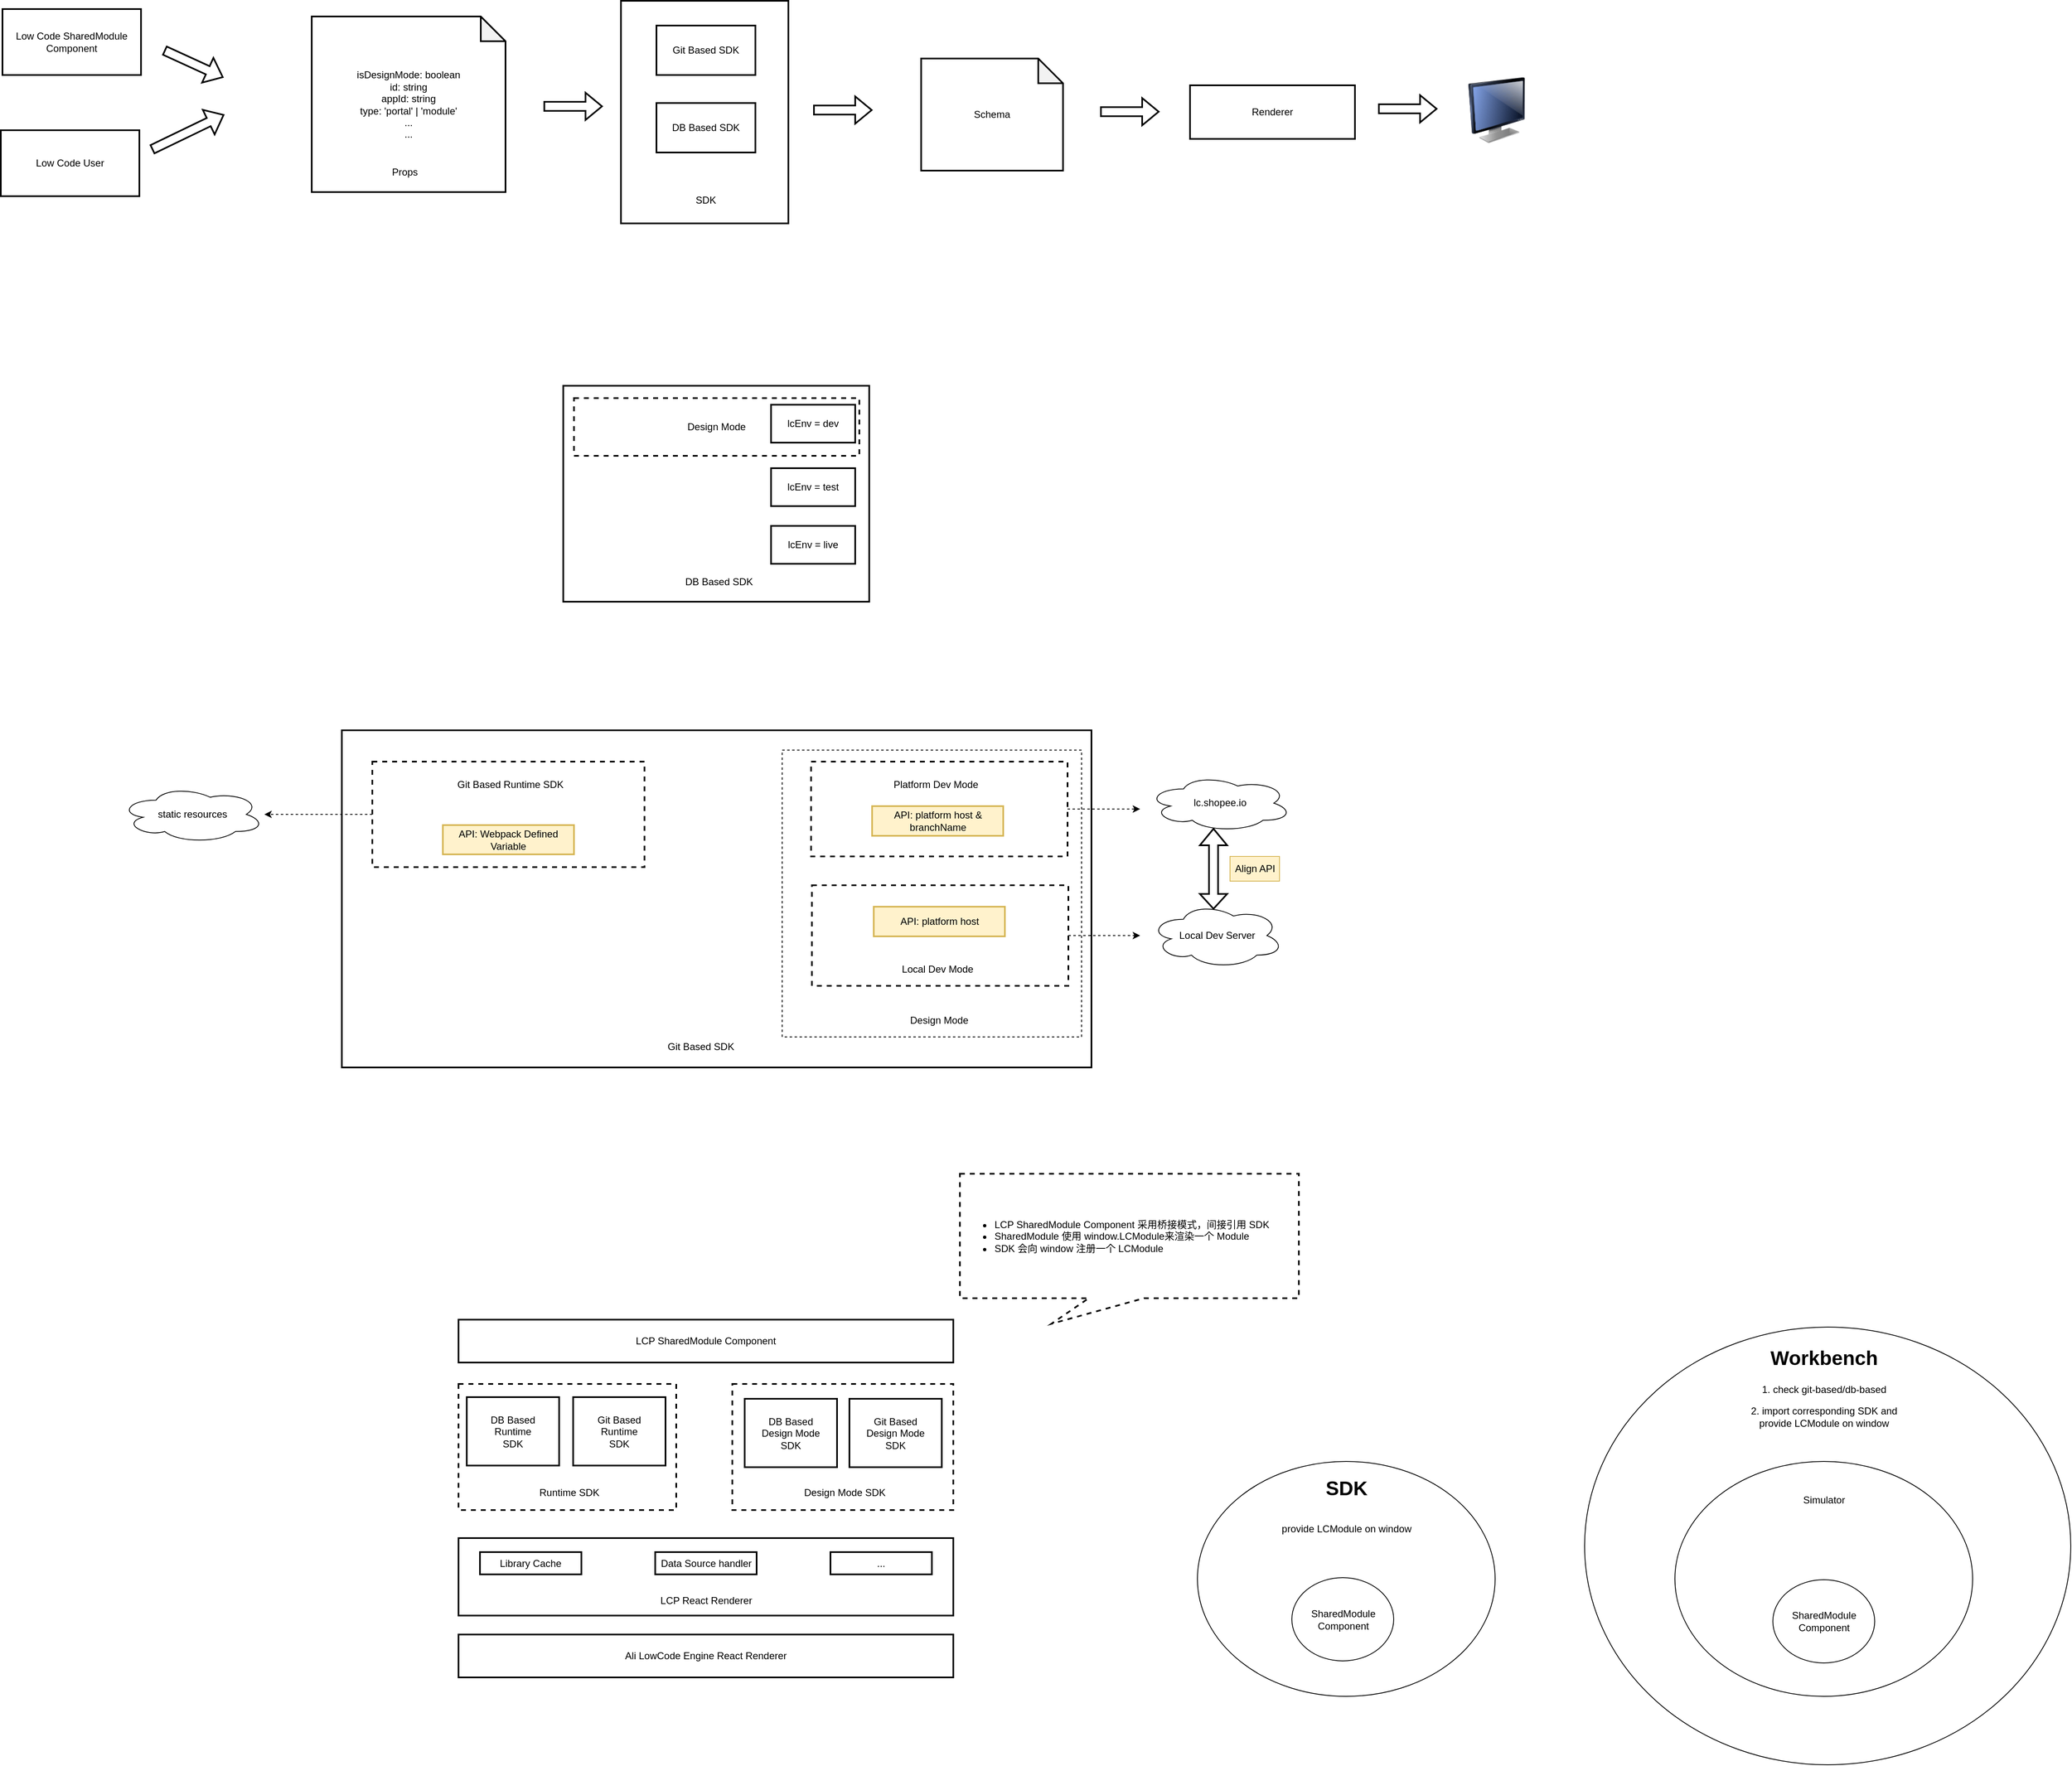<mxfile version="21.6.1" type="github">
  <diagram name="Page-1" id="zMhFkTFcq4nP1bQZMF7s">
    <mxGraphModel dx="2060" dy="1574" grid="0" gridSize="10" guides="1" tooltips="1" connect="1" arrows="1" fold="1" page="0" pageScale="1" pageWidth="827" pageHeight="1169" math="0" shadow="0">
      <root>
        <mxCell id="0" />
        <mxCell id="1" parent="0" />
        <mxCell id="_0B7o2slm0ZhwUwVEMTE-127" value="" style="ellipse;whiteSpace=wrap;html=1;" vertex="1" parent="1">
          <mxGeometry x="1952.5" y="1545" width="589.5" height="531" as="geometry" />
        </mxCell>
        <mxCell id="_0B7o2slm0ZhwUwVEMTE-31" value="" style="rounded=0;whiteSpace=wrap;html=1;strokeWidth=2;" vertex="1" parent="1">
          <mxGeometry x="445.5" y="821" width="909" height="409" as="geometry" />
        </mxCell>
        <mxCell id="_0B7o2slm0ZhwUwVEMTE-87" value="" style="rounded=0;whiteSpace=wrap;html=1;dashed=1;" vertex="1" parent="1">
          <mxGeometry x="979.5" y="845" width="363" height="348" as="geometry" />
        </mxCell>
        <mxCell id="_0B7o2slm0ZhwUwVEMTE-21" value="" style="rounded=0;whiteSpace=wrap;html=1;strokeWidth=2;" vertex="1" parent="1">
          <mxGeometry x="714" y="403" width="371" height="262" as="geometry" />
        </mxCell>
        <mxCell id="_0B7o2slm0ZhwUwVEMTE-22" value="DB Based SDK" style="text;strokeColor=none;align=center;fillColor=none;html=1;verticalAlign=middle;whiteSpace=wrap;rounded=0;" vertex="1" parent="1">
          <mxGeometry x="816" y="626" width="174" height="29" as="geometry" />
        </mxCell>
        <mxCell id="_0B7o2slm0ZhwUwVEMTE-27" value="Design Mode" style="rounded=0;whiteSpace=wrap;html=1;strokeWidth=2;dashed=1;" vertex="1" parent="1">
          <mxGeometry x="727" y="418" width="346" height="70" as="geometry" />
        </mxCell>
        <mxCell id="_0B7o2slm0ZhwUwVEMTE-32" value="Design Mode" style="text;strokeColor=none;align=center;fillColor=none;html=1;verticalAlign=middle;whiteSpace=wrap;rounded=0;" vertex="1" parent="1">
          <mxGeometry x="1083" y="1158" width="174" height="29" as="geometry" />
        </mxCell>
        <mxCell id="_0B7o2slm0ZhwUwVEMTE-38" style="edgeStyle=orthogonalEdgeStyle;rounded=0;orthogonalLoop=1;jettySize=auto;html=1;entryX=0;entryY=0.5;entryDx=0;entryDy=0;dashed=1;" edge="1" parent="1" source="_0B7o2slm0ZhwUwVEMTE-33">
          <mxGeometry relative="1" as="geometry">
            <mxPoint x="1413.5" y="916.5" as="targetPoint" />
          </mxGeometry>
        </mxCell>
        <mxCell id="_0B7o2slm0ZhwUwVEMTE-33" value="" style="rounded=0;whiteSpace=wrap;html=1;strokeWidth=2;dashed=1;" vertex="1" parent="1">
          <mxGeometry x="1014.5" y="859" width="311" height="115" as="geometry" />
        </mxCell>
        <mxCell id="_0B7o2slm0ZhwUwVEMTE-39" style="edgeStyle=orthogonalEdgeStyle;rounded=0;orthogonalLoop=1;jettySize=auto;html=1;dashed=1;" edge="1" parent="1" source="_0B7o2slm0ZhwUwVEMTE-34">
          <mxGeometry relative="1" as="geometry">
            <mxPoint x="1413.5" y="1070" as="targetPoint" />
          </mxGeometry>
        </mxCell>
        <mxCell id="_0B7o2slm0ZhwUwVEMTE-34" value="" style="rounded=0;whiteSpace=wrap;html=1;strokeWidth=2;dashed=1;" vertex="1" parent="1">
          <mxGeometry x="1015.5" y="1009" width="311" height="122" as="geometry" />
        </mxCell>
        <mxCell id="_0B7o2slm0ZhwUwVEMTE-40" value="" style="shape=flexArrow;endArrow=classic;startArrow=classic;html=1;rounded=0;width=10;startSize=5.33;strokeWidth=2;" edge="1" parent="1">
          <mxGeometry width="100" height="100" relative="1" as="geometry">
            <mxPoint x="1502.5" y="1038.5" as="sourcePoint" />
            <mxPoint x="1502.5" y="939.5" as="targetPoint" />
          </mxGeometry>
        </mxCell>
        <mxCell id="_0B7o2slm0ZhwUwVEMTE-41" value="Align API" style="text;strokeColor=#d6b656;align=center;fillColor=#fff2cc;html=1;verticalAlign=middle;whiteSpace=wrap;rounded=0;" vertex="1" parent="1">
          <mxGeometry x="1522.5" y="974" width="60" height="30" as="geometry" />
        </mxCell>
        <mxCell id="_0B7o2slm0ZhwUwVEMTE-42" value="Platform Dev Mode" style="text;strokeColor=none;align=center;fillColor=none;html=1;verticalAlign=middle;whiteSpace=wrap;rounded=0;" vertex="1" parent="1">
          <mxGeometry x="1078.5" y="872" width="174" height="29" as="geometry" />
        </mxCell>
        <mxCell id="_0B7o2slm0ZhwUwVEMTE-43" value="API: platform host &amp;amp; branchName" style="rounded=0;whiteSpace=wrap;html=1;strokeWidth=2;fillColor=#fff2cc;strokeColor=#d6b656;" vertex="1" parent="1">
          <mxGeometry x="1088.5" y="913" width="159" height="36" as="geometry" />
        </mxCell>
        <mxCell id="_0B7o2slm0ZhwUwVEMTE-45" value="lcEnv = dev" style="rounded=0;whiteSpace=wrap;html=1;strokeWidth=2;" vertex="1" parent="1">
          <mxGeometry x="966" y="426" width="102" height="46" as="geometry" />
        </mxCell>
        <mxCell id="_0B7o2slm0ZhwUwVEMTE-46" value="lcEnv = test" style="rounded=0;whiteSpace=wrap;html=1;strokeWidth=2;" vertex="1" parent="1">
          <mxGeometry x="966" y="503" width="102" height="46" as="geometry" />
        </mxCell>
        <mxCell id="_0B7o2slm0ZhwUwVEMTE-47" value="lcEnv = live" style="rounded=0;whiteSpace=wrap;html=1;strokeWidth=2;" vertex="1" parent="1">
          <mxGeometry x="966" y="573" width="102" height="46" as="geometry" />
        </mxCell>
        <mxCell id="_0B7o2slm0ZhwUwVEMTE-48" value="&lt;meta charset=&quot;utf-8&quot;&gt;&lt;span style=&quot;color: rgb(0, 0, 0); font-family: Helvetica; font-size: 12px; font-style: normal; font-variant-ligatures: normal; font-variant-caps: normal; font-weight: 400; letter-spacing: normal; orphans: 2; text-align: center; text-indent: 0px; text-transform: none; widows: 2; word-spacing: 0px; -webkit-text-stroke-width: 0px; background-color: rgb(255, 255, 255); text-decoration-thickness: initial; text-decoration-style: initial; text-decoration-color: initial; float: none; display: inline !important;&quot;&gt;lc.shopee.io&lt;/span&gt;" style="ellipse;shape=cloud;whiteSpace=wrap;html=1;" vertex="1" parent="1">
          <mxGeometry x="1422.5" y="874.75" width="175" height="69.25" as="geometry" />
        </mxCell>
        <mxCell id="_0B7o2slm0ZhwUwVEMTE-49" value="Local Dev Server" style="ellipse;shape=cloud;whiteSpace=wrap;html=1;" vertex="1" parent="1">
          <mxGeometry x="1425.5" y="1030.5" width="162" height="79" as="geometry" />
        </mxCell>
        <mxCell id="_0B7o2slm0ZhwUwVEMTE-52" value="API: platform host" style="rounded=0;whiteSpace=wrap;html=1;strokeWidth=2;fillColor=#fff2cc;strokeColor=#d6b656;" vertex="1" parent="1">
          <mxGeometry x="1090.5" y="1035" width="159" height="36" as="geometry" />
        </mxCell>
        <mxCell id="_0B7o2slm0ZhwUwVEMTE-53" value="Local Dev Mode" style="text;strokeColor=none;align=center;fillColor=none;html=1;verticalAlign=middle;whiteSpace=wrap;rounded=0;" vertex="1" parent="1">
          <mxGeometry x="1081" y="1096" width="174" height="29" as="geometry" />
        </mxCell>
        <mxCell id="_0B7o2slm0ZhwUwVEMTE-85" style="edgeStyle=orthogonalEdgeStyle;rounded=0;orthogonalLoop=1;jettySize=auto;html=1;dashed=1;" edge="1" parent="1" source="_0B7o2slm0ZhwUwVEMTE-54" target="_0B7o2slm0ZhwUwVEMTE-83">
          <mxGeometry relative="1" as="geometry" />
        </mxCell>
        <mxCell id="_0B7o2slm0ZhwUwVEMTE-54" value="" style="rounded=0;whiteSpace=wrap;html=1;strokeWidth=2;dashed=1;" vertex="1" parent="1">
          <mxGeometry x="482.5" y="859" width="330" height="128" as="geometry" />
        </mxCell>
        <mxCell id="_0B7o2slm0ZhwUwVEMTE-56" value="" style="rounded=0;whiteSpace=wrap;html=1;strokeWidth=2;" vertex="1" parent="1">
          <mxGeometry x="784" y="-64" width="203" height="270" as="geometry" />
        </mxCell>
        <mxCell id="_0B7o2slm0ZhwUwVEMTE-60" value="Renderer" style="rounded=0;whiteSpace=wrap;html=1;strokeWidth=2;" vertex="1" parent="1">
          <mxGeometry x="1474" y="38.5" width="200" height="65" as="geometry" />
        </mxCell>
        <mxCell id="_0B7o2slm0ZhwUwVEMTE-64" value="" style="image;html=1;image=img/lib/clip_art/computers/Monitor_128x128.png" vertex="1" parent="1">
          <mxGeometry x="1806" y="29" width="80" height="80" as="geometry" />
        </mxCell>
        <mxCell id="_0B7o2slm0ZhwUwVEMTE-65" value="" style="shape=flexArrow;endArrow=classic;html=1;rounded=0;strokeWidth=2;" edge="1" parent="1">
          <mxGeometry width="50" height="50" relative="1" as="geometry">
            <mxPoint x="1365" y="70.5" as="sourcePoint" />
            <mxPoint x="1437" y="70.5" as="targetPoint" />
          </mxGeometry>
        </mxCell>
        <mxCell id="_0B7o2slm0ZhwUwVEMTE-66" value="" style="shape=flexArrow;endArrow=classic;html=1;rounded=0;strokeWidth=2;" edge="1" parent="1">
          <mxGeometry width="50" height="50" relative="1" as="geometry">
            <mxPoint x="1702" y="67" as="sourcePoint" />
            <mxPoint x="1774" y="67" as="targetPoint" />
          </mxGeometry>
        </mxCell>
        <mxCell id="_0B7o2slm0ZhwUwVEMTE-67" value="" style="shape=flexArrow;endArrow=classic;html=1;rounded=0;strokeWidth=2;" edge="1" parent="1">
          <mxGeometry width="50" height="50" relative="1" as="geometry">
            <mxPoint x="1017" y="68.5" as="sourcePoint" />
            <mxPoint x="1089" y="68.5" as="targetPoint" />
          </mxGeometry>
        </mxCell>
        <mxCell id="_0B7o2slm0ZhwUwVEMTE-68" value="" style="shape=flexArrow;endArrow=classic;html=1;rounded=0;strokeWidth=2;" edge="1" parent="1">
          <mxGeometry width="50" height="50" relative="1" as="geometry">
            <mxPoint x="690" y="64" as="sourcePoint" />
            <mxPoint x="762" y="64" as="targetPoint" />
          </mxGeometry>
        </mxCell>
        <mxCell id="_0B7o2slm0ZhwUwVEMTE-69" value="Low Code SharedModule Component" style="rounded=0;whiteSpace=wrap;html=1;strokeWidth=2;" vertex="1" parent="1">
          <mxGeometry x="34" y="-54" width="168" height="80" as="geometry" />
        </mxCell>
        <mxCell id="_0B7o2slm0ZhwUwVEMTE-70" value="Low Code User" style="rounded=0;whiteSpace=wrap;html=1;strokeWidth=2;" vertex="1" parent="1">
          <mxGeometry x="32" y="93" width="168" height="80" as="geometry" />
        </mxCell>
        <mxCell id="_0B7o2slm0ZhwUwVEMTE-71" value="" style="shape=flexArrow;endArrow=classic;html=1;rounded=0;strokeWidth=2;" edge="1" parent="1">
          <mxGeometry width="50" height="50" relative="1" as="geometry">
            <mxPoint x="230" y="-4" as="sourcePoint" />
            <mxPoint x="302" y="29" as="targetPoint" />
          </mxGeometry>
        </mxCell>
        <mxCell id="_0B7o2slm0ZhwUwVEMTE-73" value="" style="shape=flexArrow;endArrow=classic;html=1;rounded=0;strokeWidth=2;" edge="1" parent="1">
          <mxGeometry width="50" height="50" relative="1" as="geometry">
            <mxPoint x="215" y="116.5" as="sourcePoint" />
            <mxPoint x="303" y="74" as="targetPoint" />
          </mxGeometry>
        </mxCell>
        <mxCell id="_0B7o2slm0ZhwUwVEMTE-74" value="SDK" style="text;strokeColor=none;align=center;fillColor=none;html=1;verticalAlign=middle;whiteSpace=wrap;rounded=0;strokeWidth=2;" vertex="1" parent="1">
          <mxGeometry x="857" y="163" width="60" height="30" as="geometry" />
        </mxCell>
        <mxCell id="_0B7o2slm0ZhwUwVEMTE-75" value="Git Based SDK" style="rounded=0;whiteSpace=wrap;html=1;strokeWidth=2;" vertex="1" parent="1">
          <mxGeometry x="827" y="-34" width="120" height="60" as="geometry" />
        </mxCell>
        <mxCell id="_0B7o2slm0ZhwUwVEMTE-76" value="DB Based SDK" style="rounded=0;whiteSpace=wrap;html=1;strokeWidth=2;" vertex="1" parent="1">
          <mxGeometry x="827" y="60" width="120" height="60" as="geometry" />
        </mxCell>
        <mxCell id="_0B7o2slm0ZhwUwVEMTE-77" value="&lt;span style=&quot;color: rgb(0, 0, 0); font-family: Helvetica; font-size: 12px; font-style: normal; font-variant-ligatures: normal; font-variant-caps: normal; font-weight: 400; letter-spacing: normal; orphans: 2; text-indent: 0px; text-transform: none; widows: 2; word-spacing: 0px; -webkit-text-stroke-width: 0px; background-color: rgb(255, 255, 255); text-decoration-thickness: initial; text-decoration-style: initial; text-decoration-color: initial; float: none; display: inline !important;&quot;&gt;isDesignMode: boolean&lt;/span&gt;&lt;br style=&quot;border-color: var(--border-color); color: rgb(0, 0, 0); font-family: Helvetica; font-size: 12px; font-style: normal; font-variant-ligatures: normal; font-variant-caps: normal; font-weight: 400; letter-spacing: normal; orphans: 2; text-indent: 0px; text-transform: none; widows: 2; word-spacing: 0px; -webkit-text-stroke-width: 0px; background-color: rgb(255, 255, 255); text-decoration-thickness: initial; text-decoration-style: initial; text-decoration-color: initial;&quot;&gt;&lt;span style=&quot;color: rgb(0, 0, 0); font-family: Helvetica; font-size: 12px; font-style: normal; font-variant-ligatures: normal; font-variant-caps: normal; font-weight: 400; letter-spacing: normal; orphans: 2; text-indent: 0px; text-transform: none; widows: 2; word-spacing: 0px; -webkit-text-stroke-width: 0px; background-color: rgb(255, 255, 255); text-decoration-thickness: initial; text-decoration-style: initial; text-decoration-color: initial; float: none; display: inline !important;&quot;&gt;id: string&lt;br&gt;&lt;/span&gt;appId: string&lt;br style=&quot;border-color: var(--border-color); color: rgb(0, 0, 0); font-family: Helvetica; font-size: 12px; font-style: normal; font-variant-ligatures: normal; font-variant-caps: normal; font-weight: 400; letter-spacing: normal; orphans: 2; text-indent: 0px; text-transform: none; widows: 2; word-spacing: 0px; -webkit-text-stroke-width: 0px; background-color: rgb(255, 255, 255); text-decoration-thickness: initial; text-decoration-style: initial; text-decoration-color: initial;&quot;&gt;&lt;span style=&quot;color: rgb(0, 0, 0); font-family: Helvetica; font-size: 12px; font-style: normal; font-variant-ligatures: normal; font-variant-caps: normal; font-weight: 400; letter-spacing: normal; orphans: 2; text-indent: 0px; text-transform: none; widows: 2; word-spacing: 0px; -webkit-text-stroke-width: 0px; background-color: rgb(255, 255, 255); text-decoration-thickness: initial; text-decoration-style: initial; text-decoration-color: initial; float: none; display: inline !important;&quot;&gt;type: &#39;portal&#39; | &#39;module&#39;&lt;br&gt;&lt;/span&gt;...&lt;br&gt;..." style="shape=note;whiteSpace=wrap;html=1;backgroundOutline=1;darkOpacity=0.05;strokeWidth=2;align=center;" vertex="1" parent="1">
          <mxGeometry x="409" y="-45" width="235" height="213" as="geometry" />
        </mxCell>
        <mxCell id="_0B7o2slm0ZhwUwVEMTE-78" value="Schema" style="shape=note;whiteSpace=wrap;html=1;backgroundOutline=1;darkOpacity=0.05;strokeWidth=2;align=center;" vertex="1" parent="1">
          <mxGeometry x="1148" y="6" width="172" height="136" as="geometry" />
        </mxCell>
        <mxCell id="_0B7o2slm0ZhwUwVEMTE-79" value="Props" style="text;strokeColor=none;align=center;fillColor=none;html=1;verticalAlign=middle;whiteSpace=wrap;rounded=0;" vertex="1" parent="1">
          <mxGeometry x="492" y="129" width="60" height="30" as="geometry" />
        </mxCell>
        <mxCell id="_0B7o2slm0ZhwUwVEMTE-80" value="API: Webpack Defined Variable" style="rounded=0;whiteSpace=wrap;html=1;strokeWidth=2;fillColor=#fff2cc;strokeColor=#d6b656;" vertex="1" parent="1">
          <mxGeometry x="568" y="936" width="159" height="35.5" as="geometry" />
        </mxCell>
        <mxCell id="_0B7o2slm0ZhwUwVEMTE-81" value="Git Based Runtime SDK" style="text;strokeColor=none;align=center;fillColor=none;html=1;verticalAlign=middle;whiteSpace=wrap;rounded=0;" vertex="1" parent="1">
          <mxGeometry x="562.5" y="872" width="174" height="29" as="geometry" />
        </mxCell>
        <mxCell id="_0B7o2slm0ZhwUwVEMTE-83" value="&lt;span style=&quot;color: rgb(0, 0, 0); font-family: Helvetica; font-size: 12px; font-style: normal; font-variant-ligatures: normal; font-variant-caps: normal; font-weight: 400; letter-spacing: normal; orphans: 2; text-align: center; text-indent: 0px; text-transform: none; widows: 2; word-spacing: 0px; -webkit-text-stroke-width: 0px; background-color: rgb(255, 255, 255); text-decoration-thickness: initial; text-decoration-style: initial; text-decoration-color: initial; float: none; display: inline !important;&quot;&gt;static resources&lt;/span&gt;" style="ellipse;shape=cloud;whiteSpace=wrap;html=1;" vertex="1" parent="1">
          <mxGeometry x="176.5" y="888.38" width="175" height="69.25" as="geometry" />
        </mxCell>
        <mxCell id="_0B7o2slm0ZhwUwVEMTE-86" value="Git Based SDK" style="text;strokeColor=none;align=center;fillColor=none;html=1;verticalAlign=middle;whiteSpace=wrap;rounded=0;" vertex="1" parent="1">
          <mxGeometry x="793.5" y="1190" width="174" height="29" as="geometry" />
        </mxCell>
        <mxCell id="_0B7o2slm0ZhwUwVEMTE-88" value="Ali LowCode Engine React Renderer" style="rounded=0;whiteSpace=wrap;html=1;strokeWidth=2;" vertex="1" parent="1">
          <mxGeometry x="587" y="1918" width="600" height="52" as="geometry" />
        </mxCell>
        <mxCell id="_0B7o2slm0ZhwUwVEMTE-89" value="" style="rounded=0;whiteSpace=wrap;html=1;strokeWidth=2;" vertex="1" parent="1">
          <mxGeometry x="587" y="1801" width="600" height="94" as="geometry" />
        </mxCell>
        <mxCell id="_0B7o2slm0ZhwUwVEMTE-90" value="Library Cache" style="rounded=0;whiteSpace=wrap;html=1;strokeWidth=2;" vertex="1" parent="1">
          <mxGeometry x="613" y="1818" width="123" height="27" as="geometry" />
        </mxCell>
        <mxCell id="_0B7o2slm0ZhwUwVEMTE-91" value="Data Source handler" style="rounded=0;whiteSpace=wrap;html=1;strokeWidth=2;" vertex="1" parent="1">
          <mxGeometry x="825.5" y="1818" width="123" height="27" as="geometry" />
        </mxCell>
        <mxCell id="_0B7o2slm0ZhwUwVEMTE-92" value="..." style="rounded=0;whiteSpace=wrap;html=1;strokeWidth=2;" vertex="1" parent="1">
          <mxGeometry x="1038" y="1818" width="123" height="27" as="geometry" />
        </mxCell>
        <mxCell id="_0B7o2slm0ZhwUwVEMTE-93" value="LCP React Renderer" style="text;strokeColor=none;align=center;fillColor=none;html=1;verticalAlign=middle;whiteSpace=wrap;rounded=0;" vertex="1" parent="1">
          <mxGeometry x="716.5" y="1862" width="341" height="30" as="geometry" />
        </mxCell>
        <mxCell id="_0B7o2slm0ZhwUwVEMTE-94" value="" style="rounded=0;whiteSpace=wrap;html=1;strokeWidth=2;dashed=1;" vertex="1" parent="1">
          <mxGeometry x="587" y="1614" width="264" height="153" as="geometry" />
        </mxCell>
        <mxCell id="_0B7o2slm0ZhwUwVEMTE-95" value="" style="rounded=0;whiteSpace=wrap;html=1;strokeWidth=2;dashed=1;" vertex="1" parent="1">
          <mxGeometry x="919" y="1614" width="268" height="153" as="geometry" />
        </mxCell>
        <mxCell id="_0B7o2slm0ZhwUwVEMTE-96" value="Runtime SDK" style="text;strokeColor=none;align=center;fillColor=none;html=1;verticalAlign=middle;whiteSpace=wrap;rounded=0;" vertex="1" parent="1">
          <mxGeometry x="616" y="1730" width="211" height="31" as="geometry" />
        </mxCell>
        <mxCell id="_0B7o2slm0ZhwUwVEMTE-97" value="Design Mode SDK" style="text;strokeColor=none;align=center;fillColor=none;html=1;verticalAlign=middle;whiteSpace=wrap;rounded=0;" vertex="1" parent="1">
          <mxGeometry x="950" y="1730" width="211" height="31" as="geometry" />
        </mxCell>
        <mxCell id="_0B7o2slm0ZhwUwVEMTE-98" value="LCP SharedModule Component" style="rounded=0;whiteSpace=wrap;html=1;strokeWidth=2;" vertex="1" parent="1">
          <mxGeometry x="587" y="1536" width="600" height="52" as="geometry" />
        </mxCell>
        <mxCell id="_0B7o2slm0ZhwUwVEMTE-99" value="DB Based&lt;br&gt;Runtime&lt;br&gt;SDK" style="rounded=0;whiteSpace=wrap;html=1;strokeWidth=2;" vertex="1" parent="1">
          <mxGeometry x="597" y="1630" width="112" height="83" as="geometry" />
        </mxCell>
        <mxCell id="_0B7o2slm0ZhwUwVEMTE-100" value="Git Based&lt;br&gt;Runtime&lt;br&gt;SDK" style="rounded=0;whiteSpace=wrap;html=1;strokeWidth=2;" vertex="1" parent="1">
          <mxGeometry x="726" y="1630" width="112" height="83" as="geometry" />
        </mxCell>
        <mxCell id="_0B7o2slm0ZhwUwVEMTE-101" value="DB Based&lt;br&gt;Design Mode&lt;br&gt;SDK" style="rounded=0;whiteSpace=wrap;html=1;strokeWidth=2;" vertex="1" parent="1">
          <mxGeometry x="934" y="1632" width="112" height="83" as="geometry" />
        </mxCell>
        <mxCell id="_0B7o2slm0ZhwUwVEMTE-102" value="Git Based&lt;br&gt;Design Mode&lt;br&gt;SDK" style="rounded=0;whiteSpace=wrap;html=1;strokeWidth=2;" vertex="1" parent="1">
          <mxGeometry x="1061" y="1632" width="112" height="83" as="geometry" />
        </mxCell>
        <mxCell id="_0B7o2slm0ZhwUwVEMTE-119" value="&lt;ul&gt;&lt;li&gt;LCP SharedModule Component 采用桥接模式，间接引用 SDK&lt;/li&gt;&lt;li&gt;SharedModule 使用 window.LCModule来渲染一个 Module&lt;/li&gt;&lt;li&gt;SDK 会向 window 注册一个 LCModule&lt;/li&gt;&lt;/ul&gt;" style="shape=callout;whiteSpace=wrap;html=1;perimeter=calloutPerimeter;strokeWidth=2;base=67;size=31;position=0.38;position2=0.27;dashed=1;align=left;" vertex="1" parent="1">
          <mxGeometry x="1195" y="1359" width="411" height="182" as="geometry" />
        </mxCell>
        <mxCell id="_0B7o2slm0ZhwUwVEMTE-120" value="" style="ellipse;whiteSpace=wrap;html=1;" vertex="1" parent="1">
          <mxGeometry x="1483" y="1708" width="361" height="285" as="geometry" />
        </mxCell>
        <mxCell id="_0B7o2slm0ZhwUwVEMTE-121" value="SharedModule Component" style="ellipse;whiteSpace=wrap;html=1;" vertex="1" parent="1">
          <mxGeometry x="1597.5" y="1849" width="123.5" height="101" as="geometry" />
        </mxCell>
        <mxCell id="_0B7o2slm0ZhwUwVEMTE-123" value="" style="ellipse;whiteSpace=wrap;html=1;" vertex="1" parent="1">
          <mxGeometry x="2062" y="1708" width="361" height="285" as="geometry" />
        </mxCell>
        <mxCell id="_0B7o2slm0ZhwUwVEMTE-124" value="SharedModule Component" style="ellipse;whiteSpace=wrap;html=1;" vertex="1" parent="1">
          <mxGeometry x="2180.75" y="1851.5" width="123.5" height="101" as="geometry" />
        </mxCell>
        <mxCell id="_0B7o2slm0ZhwUwVEMTE-125" value="Simulator" style="text;strokeColor=none;align=center;fillColor=none;html=1;verticalAlign=middle;whiteSpace=wrap;rounded=0;" vertex="1" parent="1">
          <mxGeometry x="2212.5" y="1739.5" width="60" height="30" as="geometry" />
        </mxCell>
        <mxCell id="_0B7o2slm0ZhwUwVEMTE-129" value="&lt;h1&gt;Workbench&lt;/h1&gt;&lt;p&gt;1. check git-based/db-based&lt;/p&gt;&lt;p&gt;2. import corresponding SDK and provide LCModule on window&lt;/p&gt;" style="text;html=1;strokeColor=none;fillColor=none;spacing=5;spacingTop=-20;whiteSpace=wrap;overflow=hidden;rounded=0;align=center;" vertex="1" parent="1">
          <mxGeometry x="2147.5" y="1563" width="190" height="120" as="geometry" />
        </mxCell>
        <mxCell id="_0B7o2slm0ZhwUwVEMTE-130" value="&lt;h1&gt;&lt;span style=&quot;background-color: initial;&quot;&gt;SDK&lt;/span&gt;&lt;/h1&gt;&lt;h1&gt;&lt;span style=&quot;background-color: initial; font-size: 12px; font-weight: normal;&quot;&gt;provide LCModule on window&lt;/span&gt;&lt;br&gt;&lt;/h1&gt;" style="text;html=1;strokeColor=none;fillColor=none;spacing=5;spacingTop=-20;whiteSpace=wrap;overflow=hidden;rounded=0;align=center;" vertex="1" parent="1">
          <mxGeometry x="1574.5" y="1721" width="178" height="104" as="geometry" />
        </mxCell>
      </root>
    </mxGraphModel>
  </diagram>
</mxfile>
